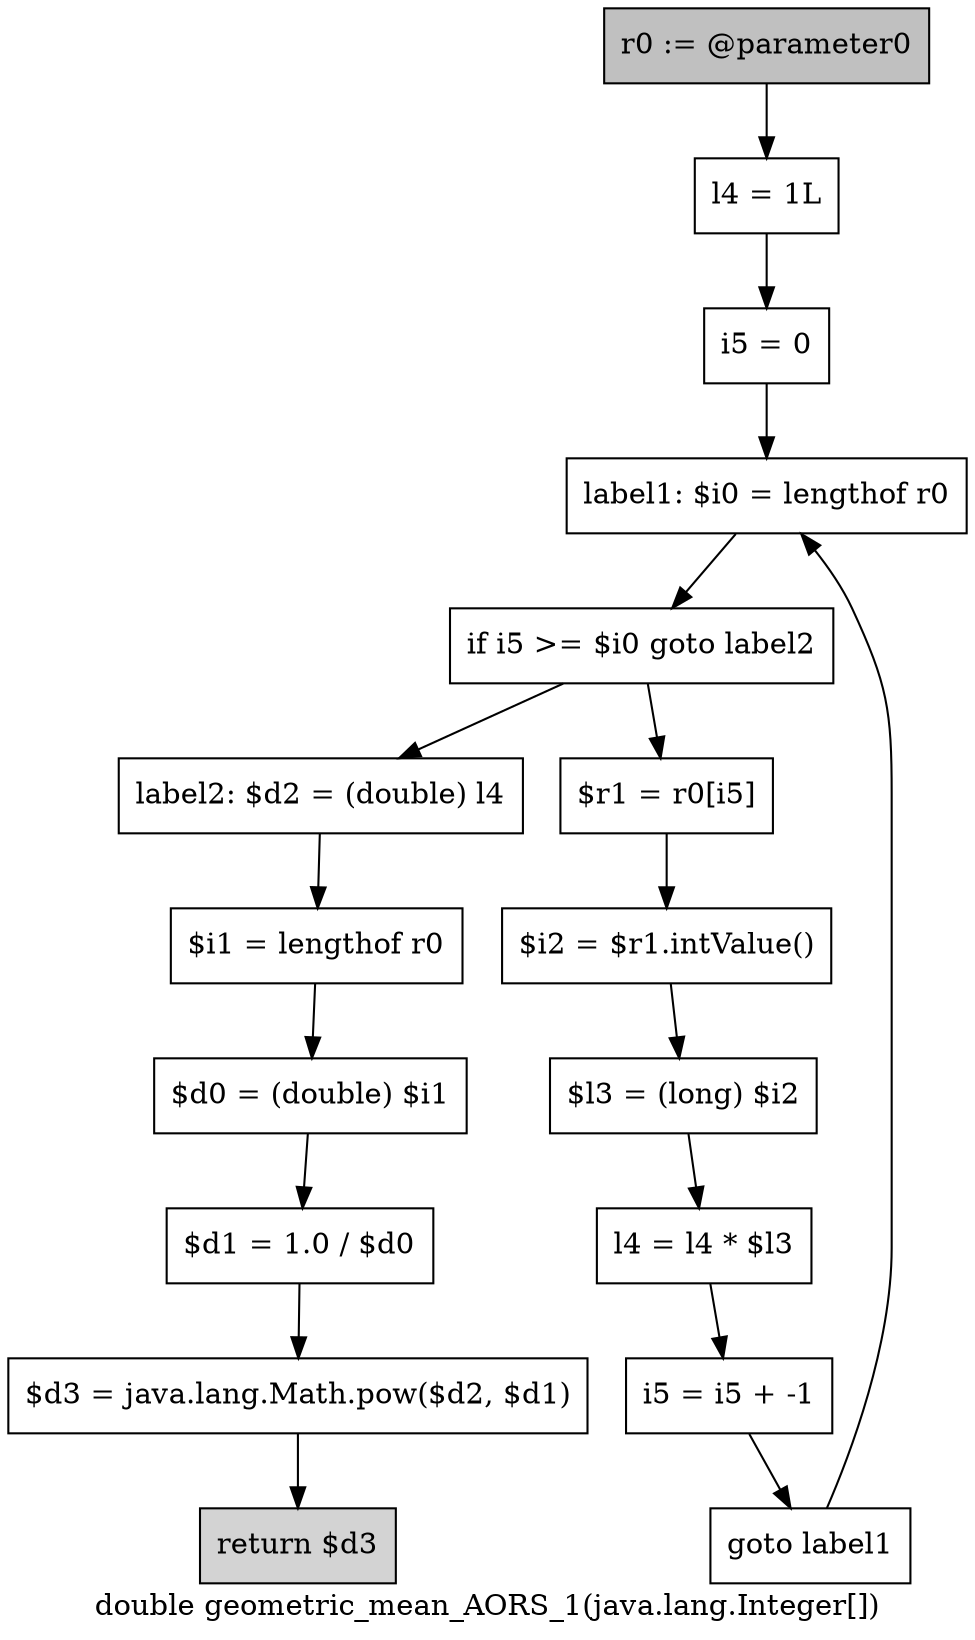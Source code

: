 digraph "double geometric_mean_AORS_1(java.lang.Integer[])" {
    label="double geometric_mean_AORS_1(java.lang.Integer[])";
    node [shape=box];
    "0" [style=filled,fillcolor=gray,label="r0 := @parameter0",];
    "1" [label="l4 = 1L",];
    "0"->"1";
    "2" [label="i5 = 0",];
    "1"->"2";
    "3" [label="label1: $i0 = lengthof r0",];
    "2"->"3";
    "4" [label="if i5 >= $i0 goto label2",];
    "3"->"4";
    "5" [label="$r1 = r0[i5]",];
    "4"->"5";
    "11" [label="label2: $d2 = (double) l4",];
    "4"->"11";
    "6" [label="$i2 = $r1.intValue()",];
    "5"->"6";
    "7" [label="$l3 = (long) $i2",];
    "6"->"7";
    "8" [label="l4 = l4 * $l3",];
    "7"->"8";
    "9" [label="i5 = i5 + -1",];
    "8"->"9";
    "10" [label="goto label1",];
    "9"->"10";
    "10"->"3";
    "12" [label="$i1 = lengthof r0",];
    "11"->"12";
    "13" [label="$d0 = (double) $i1",];
    "12"->"13";
    "14" [label="$d1 = 1.0 / $d0",];
    "13"->"14";
    "15" [label="$d3 = java.lang.Math.pow($d2, $d1)",];
    "14"->"15";
    "16" [style=filled,fillcolor=lightgray,label="return $d3",];
    "15"->"16";
}
